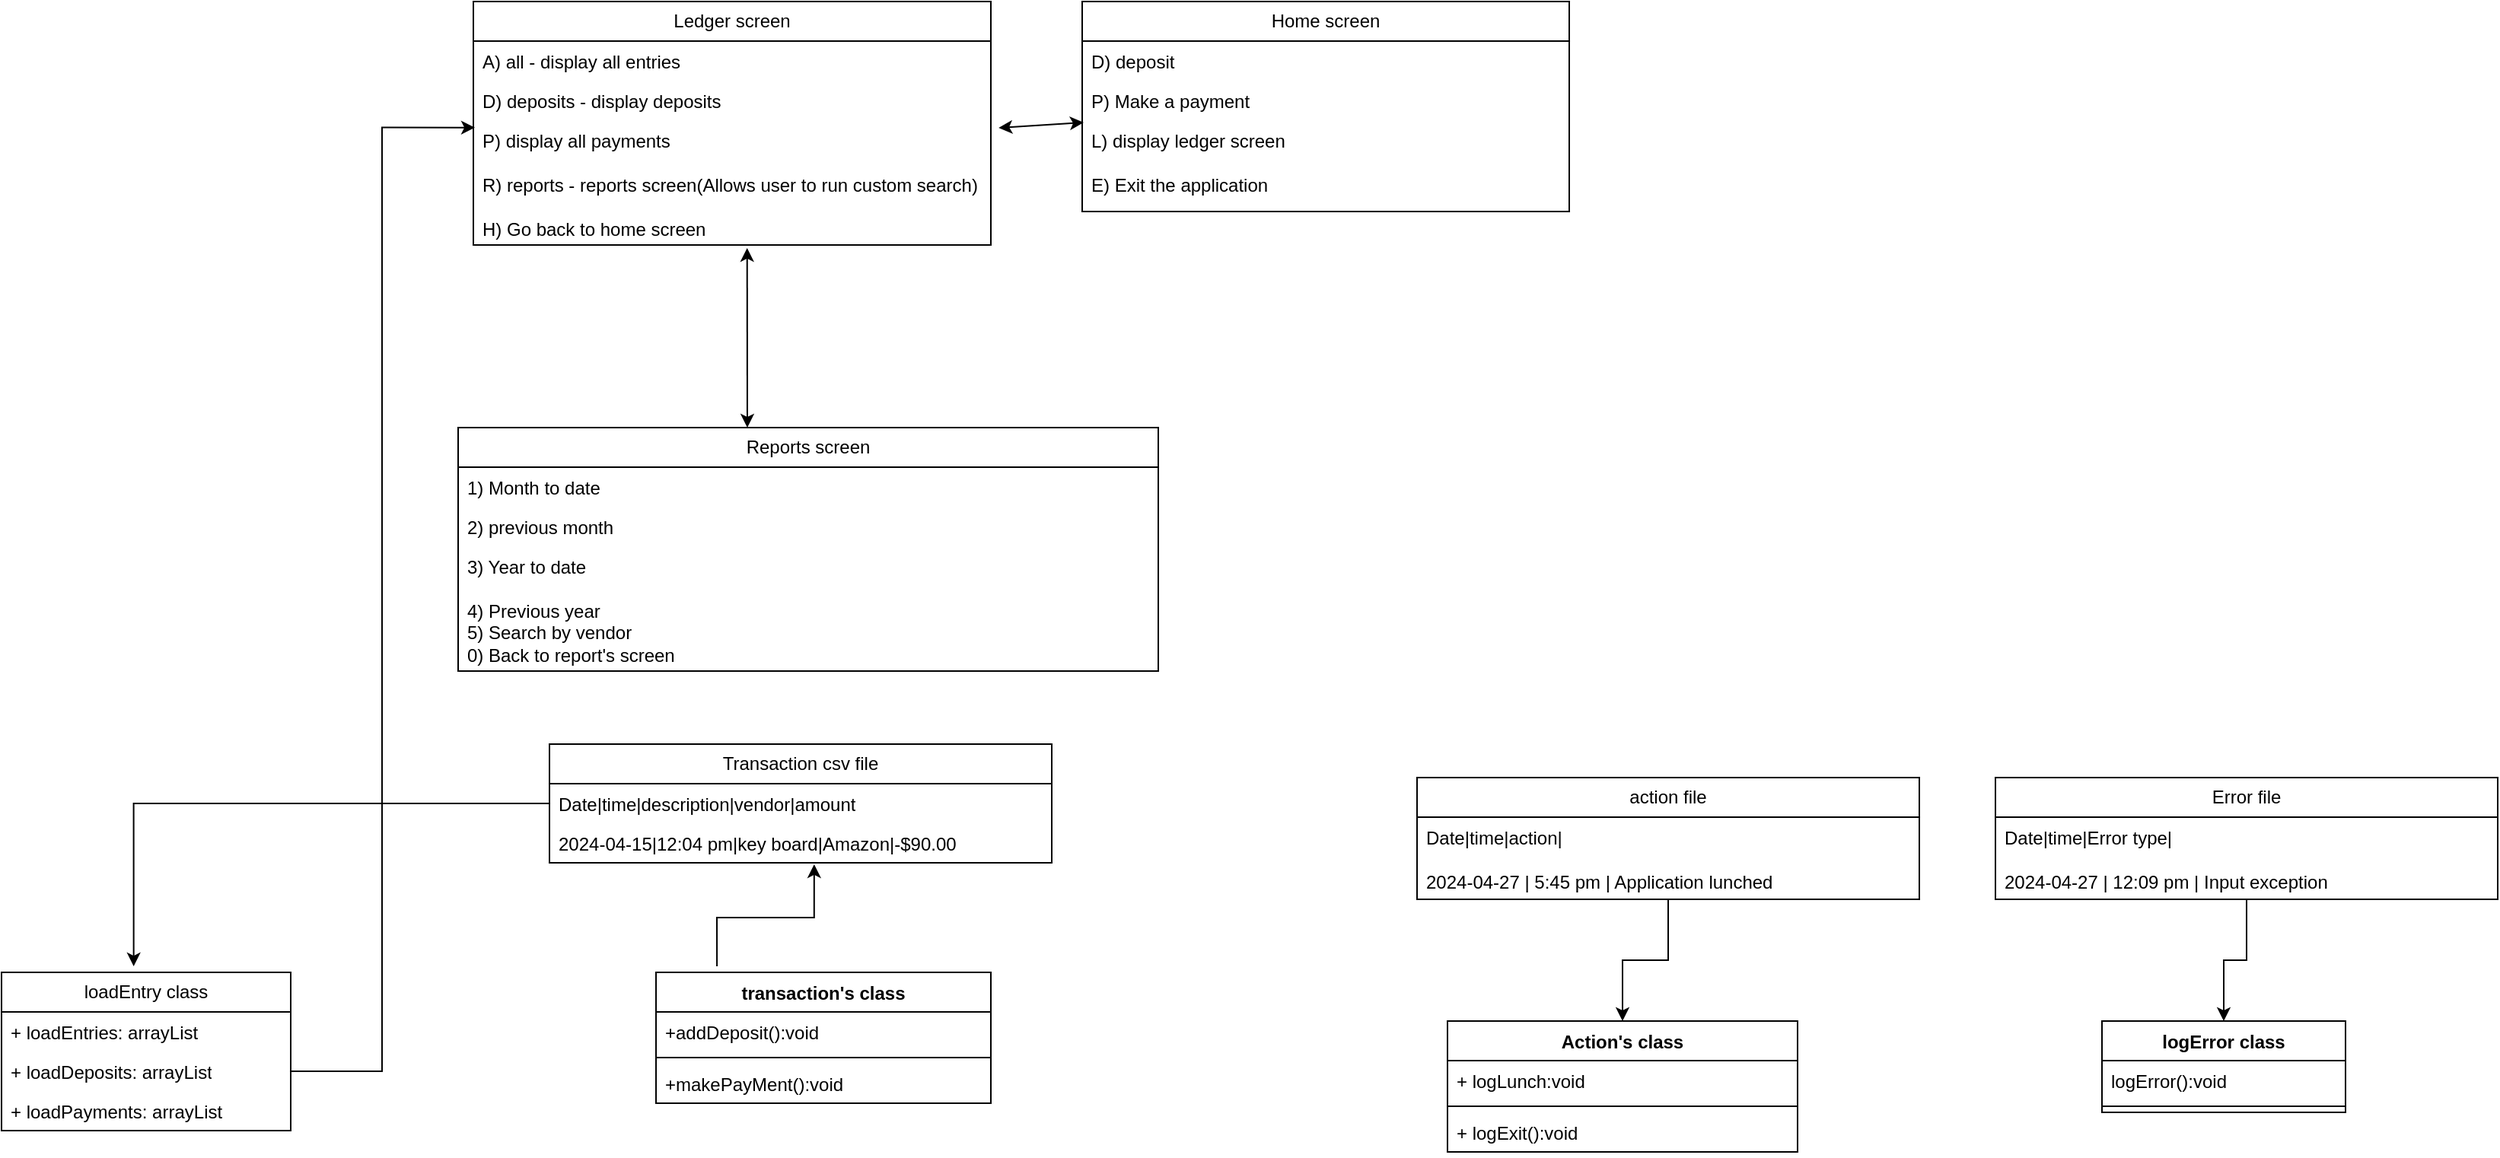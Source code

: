 <mxfile version="24.3.1" type="device">
  <diagram name="Page-1" id="6133507b-19e7-1e82-6fc7-422aa6c4b21f">
    <mxGraphModel dx="2049" dy="1190" grid="1" gridSize="10" guides="1" tooltips="1" connect="1" arrows="1" fold="1" page="1" pageScale="1" pageWidth="1100" pageHeight="850" background="none" math="0" shadow="0">
      <root>
        <mxCell id="0" />
        <mxCell id="1" parent="0" />
        <mxCell id="RzVWzA5RJXwatOFOWpjH-5" style="edgeStyle=orthogonalEdgeStyle;rounded=0;orthogonalLoop=1;jettySize=auto;html=1;exitX=0.182;exitY=-0.047;exitDx=0;exitDy=0;exitPerimeter=0;entryX=0.527;entryY=1.038;entryDx=0;entryDy=0;entryPerimeter=0;" parent="1" source="mTxHH8h6KFMHXEdceu4_-1" target="42U58WoRcIpHFrWl6DUU-4" edge="1">
          <mxGeometry relative="1" as="geometry" />
        </mxCell>
        <mxCell id="42U58WoRcIpHFrWl6DUU-2" value="Transaction csv file" style="swimlane;fontStyle=0;childLayout=stackLayout;horizontal=1;startSize=26;fillColor=none;horizontalStack=0;resizeParent=1;resizeParentMax=0;resizeLast=0;collapsible=1;marginBottom=0;whiteSpace=wrap;html=1;" parent="1" vertex="1">
          <mxGeometry x="630" y="508" width="330" height="78" as="geometry" />
        </mxCell>
        <mxCell id="42U58WoRcIpHFrWl6DUU-3" value="Date|time|description|vendor|amount" style="text;strokeColor=none;fillColor=none;align=left;verticalAlign=top;spacingLeft=4;spacingRight=4;overflow=hidden;rotatable=0;points=[[0,0.5],[1,0.5]];portConstraint=eastwest;whiteSpace=wrap;html=1;" parent="42U58WoRcIpHFrWl6DUU-2" vertex="1">
          <mxGeometry y="26" width="330" height="26" as="geometry" />
        </mxCell>
        <mxCell id="42U58WoRcIpHFrWl6DUU-4" value="2024-04-15|12:04 pm|key board|Amazon|-$90.00" style="text;strokeColor=none;fillColor=none;align=left;verticalAlign=top;spacingLeft=4;spacingRight=4;overflow=hidden;rotatable=0;points=[[0,0.5],[1,0.5]];portConstraint=eastwest;whiteSpace=wrap;html=1;" parent="42U58WoRcIpHFrWl6DUU-2" vertex="1">
          <mxGeometry y="52" width="330" height="26" as="geometry" />
        </mxCell>
        <mxCell id="RzVWzA5RJXwatOFOWpjH-14" style="edgeStyle=orthogonalEdgeStyle;rounded=0;orthogonalLoop=1;jettySize=auto;html=1;entryX=0.5;entryY=0;entryDx=0;entryDy=0;" parent="1" source="42U58WoRcIpHFrWl6DUU-12" target="RzVWzA5RJXwatOFOWpjH-10" edge="1">
          <mxGeometry relative="1" as="geometry" />
        </mxCell>
        <mxCell id="42U58WoRcIpHFrWl6DUU-12" value="Error file" style="swimlane;fontStyle=0;childLayout=stackLayout;horizontal=1;startSize=26;fillColor=none;horizontalStack=0;resizeParent=1;resizeParentMax=0;resizeLast=0;collapsible=1;marginBottom=0;whiteSpace=wrap;html=1;" parent="1" vertex="1">
          <mxGeometry x="1580" y="530" width="330" height="80" as="geometry" />
        </mxCell>
        <mxCell id="42U58WoRcIpHFrWl6DUU-13" value="Date|time|Error type|&lt;div&gt;&lt;br&gt;&lt;/div&gt;&lt;div&gt;2024-04-27 | 12:09 pm | Input exception&lt;/div&gt;" style="text;strokeColor=none;fillColor=none;align=left;verticalAlign=top;spacingLeft=4;spacingRight=4;overflow=hidden;rotatable=0;points=[[0,0.5],[1,0.5]];portConstraint=eastwest;whiteSpace=wrap;html=1;" parent="42U58WoRcIpHFrWl6DUU-12" vertex="1">
          <mxGeometry y="26" width="330" height="54" as="geometry" />
        </mxCell>
        <mxCell id="42U58WoRcIpHFrWl6DUU-14" value="Home screen" style="swimlane;fontStyle=0;childLayout=stackLayout;horizontal=1;startSize=26;fillColor=none;horizontalStack=0;resizeParent=1;resizeParentMax=0;resizeLast=0;collapsible=1;marginBottom=0;whiteSpace=wrap;html=1;" parent="1" vertex="1">
          <mxGeometry x="980" y="20" width="320" height="138" as="geometry" />
        </mxCell>
        <mxCell id="42U58WoRcIpHFrWl6DUU-15" value="D) deposit" style="text;strokeColor=none;fillColor=none;align=left;verticalAlign=top;spacingLeft=4;spacingRight=4;overflow=hidden;rotatable=0;points=[[0,0.5],[1,0.5]];portConstraint=eastwest;whiteSpace=wrap;html=1;" parent="42U58WoRcIpHFrWl6DUU-14" vertex="1">
          <mxGeometry y="26" width="320" height="26" as="geometry" />
        </mxCell>
        <mxCell id="42U58WoRcIpHFrWl6DUU-16" value="P) Make a payment" style="text;strokeColor=none;fillColor=none;align=left;verticalAlign=top;spacingLeft=4;spacingRight=4;overflow=hidden;rotatable=0;points=[[0,0.5],[1,0.5]];portConstraint=eastwest;whiteSpace=wrap;html=1;" parent="42U58WoRcIpHFrWl6DUU-14" vertex="1">
          <mxGeometry y="52" width="320" height="26" as="geometry" />
        </mxCell>
        <mxCell id="42U58WoRcIpHFrWl6DUU-17" value="L) display ledger screen&lt;div&gt;&lt;br&gt;&lt;div&gt;E) Exit the application&lt;/div&gt;&lt;/div&gt;" style="text;strokeColor=none;fillColor=none;align=left;verticalAlign=top;spacingLeft=4;spacingRight=4;overflow=hidden;rotatable=0;points=[[0,0.5],[1,0.5]];portConstraint=eastwest;whiteSpace=wrap;html=1;" parent="42U58WoRcIpHFrWl6DUU-14" vertex="1">
          <mxGeometry y="78" width="320" height="60" as="geometry" />
        </mxCell>
        <mxCell id="42U58WoRcIpHFrWl6DUU-21" value="Ledger screen" style="swimlane;fontStyle=0;childLayout=stackLayout;horizontal=1;startSize=26;fillColor=none;horizontalStack=0;resizeParent=1;resizeParentMax=0;resizeLast=0;collapsible=1;marginBottom=0;whiteSpace=wrap;html=1;" parent="1" vertex="1">
          <mxGeometry x="580" y="20" width="340" height="160" as="geometry">
            <mxRectangle x="50" y="170" width="120" height="30" as="alternateBounds" />
          </mxGeometry>
        </mxCell>
        <mxCell id="42U58WoRcIpHFrWl6DUU-22" value="A) all - display all entries" style="text;strokeColor=none;fillColor=none;align=left;verticalAlign=top;spacingLeft=4;spacingRight=4;overflow=hidden;rotatable=0;points=[[0,0.5],[1,0.5]];portConstraint=eastwest;whiteSpace=wrap;html=1;" parent="42U58WoRcIpHFrWl6DUU-21" vertex="1">
          <mxGeometry y="26" width="340" height="26" as="geometry" />
        </mxCell>
        <mxCell id="42U58WoRcIpHFrWl6DUU-23" value="D) deposits - display deposits" style="text;strokeColor=none;fillColor=none;align=left;verticalAlign=top;spacingLeft=4;spacingRight=4;overflow=hidden;rotatable=0;points=[[0,0.5],[1,0.5]];portConstraint=eastwest;whiteSpace=wrap;html=1;" parent="42U58WoRcIpHFrWl6DUU-21" vertex="1">
          <mxGeometry y="52" width="340" height="26" as="geometry" />
        </mxCell>
        <mxCell id="42U58WoRcIpHFrWl6DUU-24" value="&lt;div&gt;P) display all payments&lt;/div&gt;&lt;div&gt;&lt;br&gt;&lt;div&gt;R) reports - reports screen(Allows user to run custom search)&lt;/div&gt;&lt;/div&gt;&lt;div&gt;&lt;br&gt;&lt;/div&gt;&lt;div&gt;H) Go back to home screen&lt;/div&gt;&lt;div&gt;&lt;br&gt;&lt;/div&gt;&lt;div&gt;&lt;br&gt;&lt;/div&gt;" style="text;strokeColor=none;fillColor=none;align=left;verticalAlign=top;spacingLeft=4;spacingRight=4;overflow=hidden;rotatable=0;points=[[0,0.5],[1,0.5]];portConstraint=eastwest;whiteSpace=wrap;html=1;" parent="42U58WoRcIpHFrWl6DUU-21" vertex="1">
          <mxGeometry y="78" width="340" height="82" as="geometry" />
        </mxCell>
        <mxCell id="42U58WoRcIpHFrWl6DUU-31" value="" style="endArrow=classic;startArrow=classic;html=1;rounded=0;entryX=0.529;entryY=1.024;entryDx=0;entryDy=0;entryPerimeter=0;" parent="1" target="42U58WoRcIpHFrWl6DUU-24" edge="1">
          <mxGeometry width="50" height="50" relative="1" as="geometry">
            <mxPoint x="760" y="300" as="sourcePoint" />
            <mxPoint x="760" y="325" as="targetPoint" />
          </mxGeometry>
        </mxCell>
        <mxCell id="42U58WoRcIpHFrWl6DUU-32" value="Reports screen" style="swimlane;fontStyle=0;childLayout=stackLayout;horizontal=1;startSize=26;fillColor=none;horizontalStack=0;resizeParent=1;resizeParentMax=0;resizeLast=0;collapsible=1;marginBottom=0;whiteSpace=wrap;html=1;" parent="1" vertex="1">
          <mxGeometry x="570" y="300" width="460" height="160" as="geometry" />
        </mxCell>
        <mxCell id="42U58WoRcIpHFrWl6DUU-33" value="1) Month to date" style="text;strokeColor=none;fillColor=none;align=left;verticalAlign=top;spacingLeft=4;spacingRight=4;overflow=hidden;rotatable=0;points=[[0,0.5],[1,0.5]];portConstraint=eastwest;whiteSpace=wrap;html=1;" parent="42U58WoRcIpHFrWl6DUU-32" vertex="1">
          <mxGeometry y="26" width="460" height="26" as="geometry" />
        </mxCell>
        <mxCell id="42U58WoRcIpHFrWl6DUU-34" value="2) previous month" style="text;strokeColor=none;fillColor=none;align=left;verticalAlign=top;spacingLeft=4;spacingRight=4;overflow=hidden;rotatable=0;points=[[0,0.5],[1,0.5]];portConstraint=eastwest;whiteSpace=wrap;html=1;" parent="42U58WoRcIpHFrWl6DUU-32" vertex="1">
          <mxGeometry y="52" width="460" height="26" as="geometry" />
        </mxCell>
        <mxCell id="42U58WoRcIpHFrWl6DUU-35" value="&lt;div&gt;3) Year to date&lt;/div&gt;&lt;div&gt;&lt;br&gt;&lt;/div&gt;&lt;div&gt;&lt;div&gt;4) Previous year&lt;/div&gt;&lt;/div&gt;&lt;div&gt;5) Search by vendor&lt;/div&gt;&lt;div&gt;0) Back to report&#39;s screen&lt;/div&gt;&lt;div&gt;&lt;br&gt;&lt;/div&gt;" style="text;strokeColor=none;fillColor=none;align=left;verticalAlign=top;spacingLeft=4;spacingRight=4;overflow=hidden;rotatable=0;points=[[0,0.5],[1,0.5]];portConstraint=eastwest;whiteSpace=wrap;html=1;" parent="42U58WoRcIpHFrWl6DUU-32" vertex="1">
          <mxGeometry y="78" width="460" height="82" as="geometry" />
        </mxCell>
        <mxCell id="42U58WoRcIpHFrWl6DUU-36" value="" style="endArrow=classic;startArrow=classic;html=1;rounded=0;entryX=0.003;entryY=0.025;entryDx=0;entryDy=0;entryPerimeter=0;exitX=1.015;exitY=0.061;exitDx=0;exitDy=0;exitPerimeter=0;" parent="1" source="42U58WoRcIpHFrWl6DUU-24" target="42U58WoRcIpHFrWl6DUU-17" edge="1">
          <mxGeometry width="50" height="50" relative="1" as="geometry">
            <mxPoint x="920" y="230" as="sourcePoint" />
            <mxPoint x="970" y="180" as="targetPoint" />
          </mxGeometry>
        </mxCell>
        <mxCell id="mTxHH8h6KFMHXEdceu4_-1" value="transaction&#39;s class" style="swimlane;fontStyle=1;align=center;verticalAlign=top;childLayout=stackLayout;horizontal=1;startSize=26;horizontalStack=0;resizeParent=1;resizeParentMax=0;resizeLast=0;collapsible=1;marginBottom=0;whiteSpace=wrap;html=1;" parent="1" vertex="1">
          <mxGeometry x="700" y="658" width="220" height="86" as="geometry" />
        </mxCell>
        <mxCell id="mTxHH8h6KFMHXEdceu4_-2" value="+addDeposit():void" style="text;strokeColor=none;fillColor=none;align=left;verticalAlign=top;spacingLeft=4;spacingRight=4;overflow=hidden;rotatable=0;points=[[0,0.5],[1,0.5]];portConstraint=eastwest;whiteSpace=wrap;html=1;" parent="mTxHH8h6KFMHXEdceu4_-1" vertex="1">
          <mxGeometry y="26" width="220" height="26" as="geometry" />
        </mxCell>
        <mxCell id="mTxHH8h6KFMHXEdceu4_-3" value="" style="line;strokeWidth=1;fillColor=none;align=left;verticalAlign=middle;spacingTop=-1;spacingLeft=3;spacingRight=3;rotatable=0;labelPosition=right;points=[];portConstraint=eastwest;strokeColor=inherit;" parent="mTxHH8h6KFMHXEdceu4_-1" vertex="1">
          <mxGeometry y="52" width="220" height="8" as="geometry" />
        </mxCell>
        <mxCell id="mTxHH8h6KFMHXEdceu4_-4" value="+makePayMent():void" style="text;strokeColor=none;fillColor=none;align=left;verticalAlign=top;spacingLeft=4;spacingRight=4;overflow=hidden;rotatable=0;points=[[0,0.5],[1,0.5]];portConstraint=eastwest;whiteSpace=wrap;html=1;" parent="mTxHH8h6KFMHXEdceu4_-1" vertex="1">
          <mxGeometry y="60" width="220" height="26" as="geometry" />
        </mxCell>
        <mxCell id="RzVWzA5RJXwatOFOWpjH-1" value="Action&#39;s class&lt;div&gt;&lt;br&gt;&lt;/div&gt;" style="swimlane;fontStyle=1;align=center;verticalAlign=top;childLayout=stackLayout;horizontal=1;startSize=26;horizontalStack=0;resizeParent=1;resizeParentMax=0;resizeLast=0;collapsible=1;marginBottom=0;whiteSpace=wrap;html=1;" parent="1" vertex="1">
          <mxGeometry x="1220" y="690" width="230" height="86" as="geometry" />
        </mxCell>
        <mxCell id="RzVWzA5RJXwatOFOWpjH-2" value="+ logLunch:void" style="text;strokeColor=none;fillColor=none;align=left;verticalAlign=top;spacingLeft=4;spacingRight=4;overflow=hidden;rotatable=0;points=[[0,0.5],[1,0.5]];portConstraint=eastwest;whiteSpace=wrap;html=1;" parent="RzVWzA5RJXwatOFOWpjH-1" vertex="1">
          <mxGeometry y="26" width="230" height="26" as="geometry" />
        </mxCell>
        <mxCell id="RzVWzA5RJXwatOFOWpjH-3" value="" style="line;strokeWidth=1;fillColor=none;align=left;verticalAlign=middle;spacingTop=-1;spacingLeft=3;spacingRight=3;rotatable=0;labelPosition=right;points=[];portConstraint=eastwest;strokeColor=inherit;" parent="RzVWzA5RJXwatOFOWpjH-1" vertex="1">
          <mxGeometry y="52" width="230" height="8" as="geometry" />
        </mxCell>
        <mxCell id="RzVWzA5RJXwatOFOWpjH-4" value="+ logExit():void" style="text;strokeColor=none;fillColor=none;align=left;verticalAlign=top;spacingLeft=4;spacingRight=4;overflow=hidden;rotatable=0;points=[[0,0.5],[1,0.5]];portConstraint=eastwest;whiteSpace=wrap;html=1;" parent="RzVWzA5RJXwatOFOWpjH-1" vertex="1">
          <mxGeometry y="60" width="230" height="26" as="geometry" />
        </mxCell>
        <mxCell id="RzVWzA5RJXwatOFOWpjH-9" style="edgeStyle=orthogonalEdgeStyle;rounded=0;orthogonalLoop=1;jettySize=auto;html=1;entryX=0.5;entryY=0;entryDx=0;entryDy=0;" parent="1" source="42U58WoRcIpHFrWl6DUU-7" target="RzVWzA5RJXwatOFOWpjH-1" edge="1">
          <mxGeometry relative="1" as="geometry" />
        </mxCell>
        <mxCell id="42U58WoRcIpHFrWl6DUU-7" value="action file" style="swimlane;fontStyle=0;childLayout=stackLayout;horizontal=1;startSize=26;fillColor=none;horizontalStack=0;resizeParent=1;resizeParentMax=0;resizeLast=0;collapsible=1;marginBottom=0;whiteSpace=wrap;html=1;" parent="1" vertex="1">
          <mxGeometry x="1200" y="530" width="330" height="80" as="geometry" />
        </mxCell>
        <mxCell id="42U58WoRcIpHFrWl6DUU-8" value="Date|time|action|&lt;div&gt;&lt;br&gt;&lt;/div&gt;&lt;div&gt;2024-04-27 | 5:45 pm | Application lunched&lt;/div&gt;" style="text;strokeColor=none;fillColor=none;align=left;verticalAlign=top;spacingLeft=4;spacingRight=4;overflow=hidden;rotatable=0;points=[[0,0.5],[1,0.5]];portConstraint=eastwest;whiteSpace=wrap;html=1;" parent="42U58WoRcIpHFrWl6DUU-7" vertex="1">
          <mxGeometry y="26" width="330" height="54" as="geometry" />
        </mxCell>
        <mxCell id="RzVWzA5RJXwatOFOWpjH-10" value="logError class" style="swimlane;fontStyle=1;align=center;verticalAlign=top;childLayout=stackLayout;horizontal=1;startSize=26;horizontalStack=0;resizeParent=1;resizeParentMax=0;resizeLast=0;collapsible=1;marginBottom=0;whiteSpace=wrap;html=1;" parent="1" vertex="1">
          <mxGeometry x="1650" y="690" width="160" height="60" as="geometry" />
        </mxCell>
        <mxCell id="RzVWzA5RJXwatOFOWpjH-11" value="logError():void" style="text;strokeColor=none;fillColor=none;align=left;verticalAlign=top;spacingLeft=4;spacingRight=4;overflow=hidden;rotatable=0;points=[[0,0.5],[1,0.5]];portConstraint=eastwest;whiteSpace=wrap;html=1;" parent="RzVWzA5RJXwatOFOWpjH-10" vertex="1">
          <mxGeometry y="26" width="160" height="26" as="geometry" />
        </mxCell>
        <mxCell id="RzVWzA5RJXwatOFOWpjH-12" value="" style="line;strokeWidth=1;fillColor=none;align=left;verticalAlign=middle;spacingTop=-1;spacingLeft=3;spacingRight=3;rotatable=0;labelPosition=right;points=[];portConstraint=eastwest;strokeColor=inherit;" parent="RzVWzA5RJXwatOFOWpjH-10" vertex="1">
          <mxGeometry y="52" width="160" height="8" as="geometry" />
        </mxCell>
        <mxCell id="ELvOsvrS8TENAGzxROJC-5" value="loadEntry class" style="swimlane;fontStyle=0;childLayout=stackLayout;horizontal=1;startSize=26;fillColor=none;horizontalStack=0;resizeParent=1;resizeParentMax=0;resizeLast=0;collapsible=1;marginBottom=0;whiteSpace=wrap;html=1;" vertex="1" parent="1">
          <mxGeometry x="270" y="658" width="190" height="104" as="geometry" />
        </mxCell>
        <mxCell id="ELvOsvrS8TENAGzxROJC-6" value="+ loadEntries&lt;span style=&quot;background-color: initial;&quot;&gt;: arrayList&lt;/span&gt;" style="text;strokeColor=none;fillColor=none;align=left;verticalAlign=top;spacingLeft=4;spacingRight=4;overflow=hidden;rotatable=0;points=[[0,0.5],[1,0.5]];portConstraint=eastwest;whiteSpace=wrap;html=1;" vertex="1" parent="ELvOsvrS8TENAGzxROJC-5">
          <mxGeometry y="26" width="190" height="26" as="geometry" />
        </mxCell>
        <mxCell id="ELvOsvrS8TENAGzxROJC-7" value="+ loadDeposits: arrayList" style="text;strokeColor=none;fillColor=none;align=left;verticalAlign=top;spacingLeft=4;spacingRight=4;overflow=hidden;rotatable=0;points=[[0,0.5],[1,0.5]];portConstraint=eastwest;whiteSpace=wrap;html=1;" vertex="1" parent="ELvOsvrS8TENAGzxROJC-5">
          <mxGeometry y="52" width="190" height="26" as="geometry" />
        </mxCell>
        <mxCell id="ELvOsvrS8TENAGzxROJC-8" value="+ loadPayments: arrayList" style="text;strokeColor=none;fillColor=none;align=left;verticalAlign=top;spacingLeft=4;spacingRight=4;overflow=hidden;rotatable=0;points=[[0,0.5],[1,0.5]];portConstraint=eastwest;whiteSpace=wrap;html=1;" vertex="1" parent="ELvOsvrS8TENAGzxROJC-5">
          <mxGeometry y="78" width="190" height="26" as="geometry" />
        </mxCell>
        <mxCell id="ELvOsvrS8TENAGzxROJC-9" style="edgeStyle=orthogonalEdgeStyle;rounded=0;orthogonalLoop=1;jettySize=auto;html=1;entryX=0.457;entryY=-0.038;entryDx=0;entryDy=0;entryPerimeter=0;" edge="1" parent="1" source="42U58WoRcIpHFrWl6DUU-3" target="ELvOsvrS8TENAGzxROJC-5">
          <mxGeometry relative="1" as="geometry" />
        </mxCell>
        <mxCell id="ELvOsvrS8TENAGzxROJC-11" style="edgeStyle=orthogonalEdgeStyle;rounded=0;orthogonalLoop=1;jettySize=auto;html=1;entryX=0.003;entryY=0.059;entryDx=0;entryDy=0;entryPerimeter=0;" edge="1" parent="1" source="ELvOsvrS8TENAGzxROJC-7" target="42U58WoRcIpHFrWl6DUU-24">
          <mxGeometry relative="1" as="geometry" />
        </mxCell>
      </root>
    </mxGraphModel>
  </diagram>
</mxfile>
